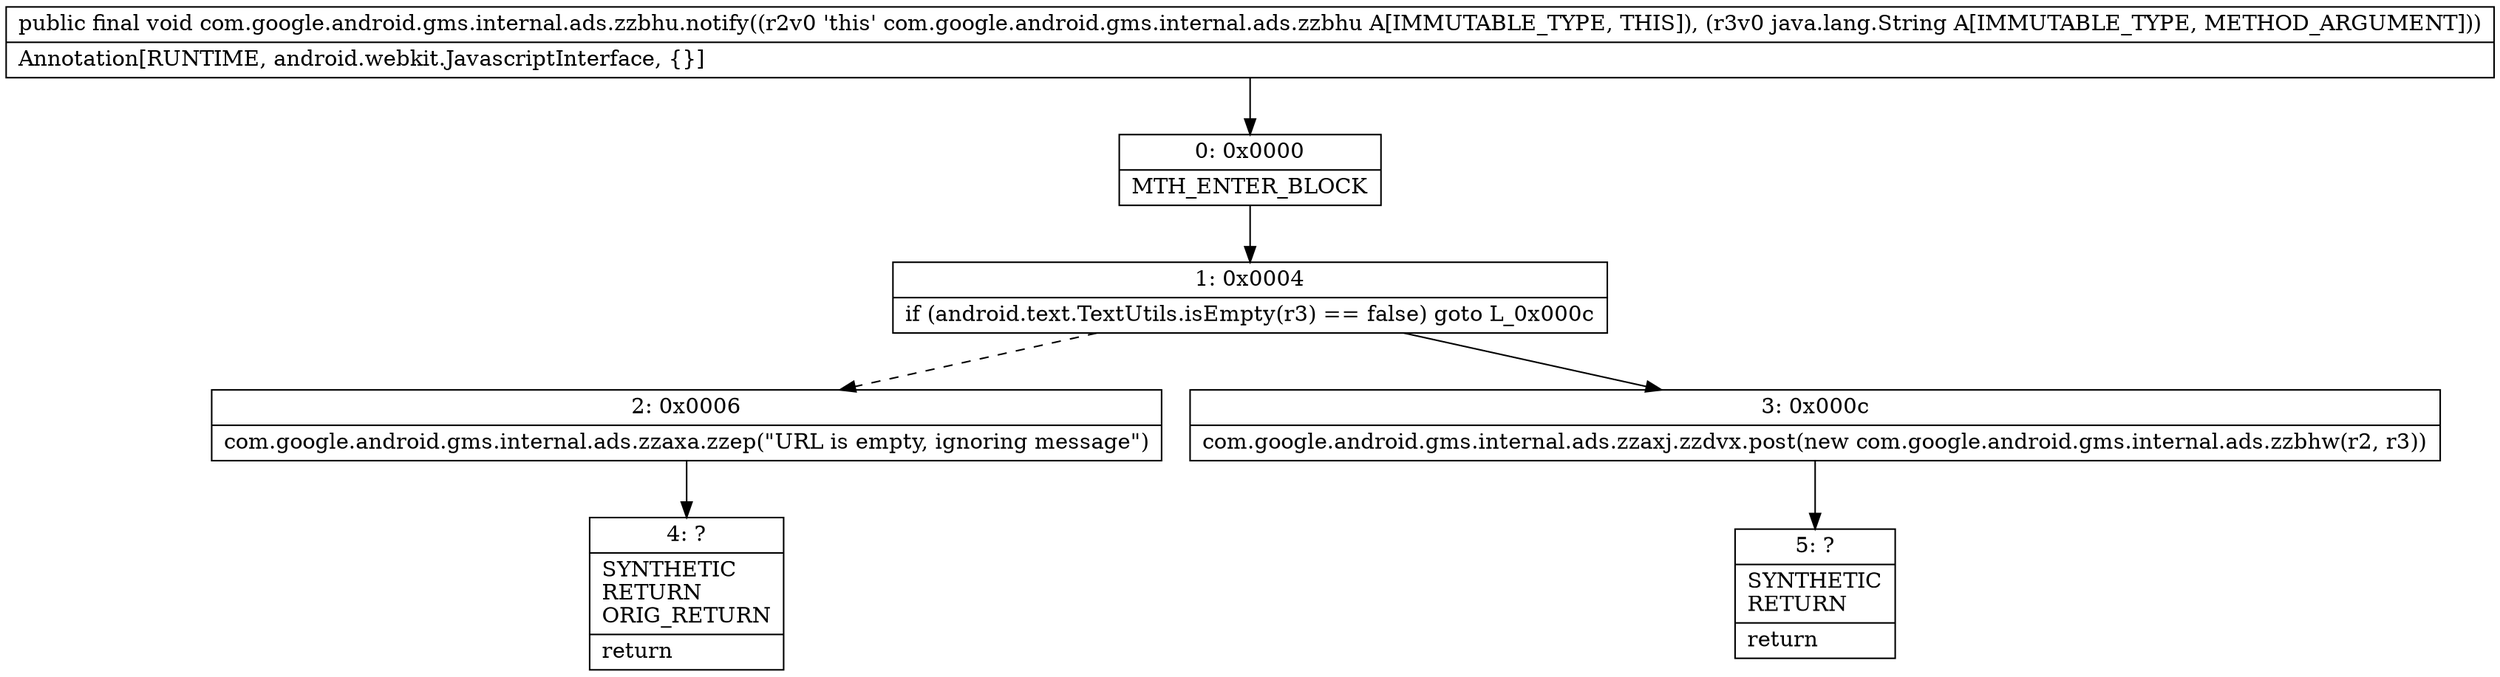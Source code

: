 digraph "CFG forcom.google.android.gms.internal.ads.zzbhu.notify(Ljava\/lang\/String;)V" {
Node_0 [shape=record,label="{0\:\ 0x0000|MTH_ENTER_BLOCK\l}"];
Node_1 [shape=record,label="{1\:\ 0x0004|if (android.text.TextUtils.isEmpty(r3) == false) goto L_0x000c\l}"];
Node_2 [shape=record,label="{2\:\ 0x0006|com.google.android.gms.internal.ads.zzaxa.zzep(\"URL is empty, ignoring message\")\l}"];
Node_3 [shape=record,label="{3\:\ 0x000c|com.google.android.gms.internal.ads.zzaxj.zzdvx.post(new com.google.android.gms.internal.ads.zzbhw(r2, r3))\l}"];
Node_4 [shape=record,label="{4\:\ ?|SYNTHETIC\lRETURN\lORIG_RETURN\l|return\l}"];
Node_5 [shape=record,label="{5\:\ ?|SYNTHETIC\lRETURN\l|return\l}"];
MethodNode[shape=record,label="{public final void com.google.android.gms.internal.ads.zzbhu.notify((r2v0 'this' com.google.android.gms.internal.ads.zzbhu A[IMMUTABLE_TYPE, THIS]), (r3v0 java.lang.String A[IMMUTABLE_TYPE, METHOD_ARGUMENT]))  | Annotation[RUNTIME, android.webkit.JavascriptInterface, \{\}]\l}"];
MethodNode -> Node_0;
Node_0 -> Node_1;
Node_1 -> Node_2[style=dashed];
Node_1 -> Node_3;
Node_2 -> Node_4;
Node_3 -> Node_5;
}

